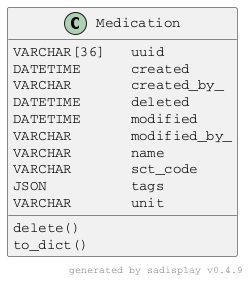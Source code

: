 @startuml

skinparam defaultFontName Courier

Class Medication {
    VARCHAR[36] ★ uuid        
    DATETIME    ⚪ created     
    VARCHAR     ⚪ created_by_ 
    DATETIME    ⚪ deleted     
    DATETIME    ⚪ modified    
    VARCHAR     ⚪ modified_by_
    VARCHAR     ⚪ name        
    VARCHAR     ⚪ sct_code    
    JSON        ⚪ tags        
    VARCHAR     ⚪ unit        
    delete()                  
    to_dict()                 
}

right footer generated by sadisplay v0.4.9

@enduml
